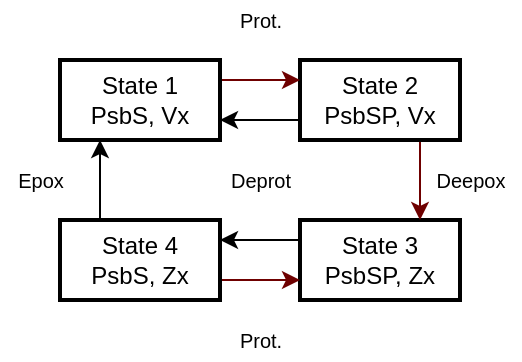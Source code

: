 <mxfile>
    <diagram id="dxLEJkFJyIN2nUp21KRl" name="Page-1">
        <mxGraphModel dx="473" dy="446" grid="1" gridSize="10" guides="1" tooltips="1" connect="1" arrows="1" fold="1" page="1" pageScale="1" pageWidth="280" pageHeight="200" background="#FFFFFF" math="0" shadow="0">
            <root>
                <mxCell id="0"/>
                <mxCell id="1" parent="0"/>
                <object label="" reaction="vLhcdeprotonation" id="11">
                    <mxCell style="edgeStyle=orthogonalEdgeStyle;rounded=0;orthogonalLoop=1;jettySize=auto;html=1;exitX=0;exitY=0.25;exitDx=0;exitDy=0;entryX=1;entryY=0.25;entryDx=0;entryDy=0;strokeColor=#000000;" parent="1" source="2" target="5" edge="1">
                        <mxGeometry relative="1" as="geometry"/>
                    </mxCell>
                </object>
                <mxCell id="2" value="State 3&lt;br&gt;PsbSP,&amp;nbsp;Zx" style="rounded=0;whiteSpace=wrap;html=1;strokeColor=#000000;strokeWidth=2;" parent="1" vertex="1">
                    <mxGeometry x="160" y="120" width="80" height="40" as="geometry"/>
                </mxCell>
                <object label="" reaction="vDeepox" id="7">
                    <mxCell style="edgeStyle=orthogonalEdgeStyle;rounded=0;orthogonalLoop=1;jettySize=auto;html=1;exitX=0.75;exitY=1;exitDx=0;exitDy=0;entryX=0.75;entryY=0;entryDx=0;entryDy=0;strokeColor=#6F0000;" parent="1" source="3" target="2" edge="1">
                        <mxGeometry relative="1" as="geometry"/>
                    </mxCell>
                </object>
                <object label="" reaction="vLhcdeprotonation" id="10">
                    <mxCell style="edgeStyle=orthogonalEdgeStyle;rounded=0;orthogonalLoop=1;jettySize=auto;html=1;exitX=0;exitY=0.75;exitDx=0;exitDy=0;entryX=1;entryY=0.75;entryDx=0;entryDy=0;strokeColor=#000000;" parent="1" source="3" target="4" edge="1">
                        <mxGeometry relative="1" as="geometry"/>
                    </mxCell>
                </object>
                <mxCell id="3" value="State 2&lt;br&gt;PsbSP,&amp;nbsp;Vx" style="rounded=0;whiteSpace=wrap;html=1;strokeColor=#000000;strokeWidth=2;" parent="1" vertex="1">
                    <mxGeometry x="160" y="40" width="80" height="40" as="geometry"/>
                </mxCell>
                <object label="" reaction="vLhcprotonation" id="6">
                    <mxCell style="edgeStyle=orthogonalEdgeStyle;rounded=0;orthogonalLoop=1;jettySize=auto;html=1;exitX=1;exitY=0.25;exitDx=0;exitDy=0;entryX=0;entryY=0.25;entryDx=0;entryDy=0;strokeColor=#6F0000;" parent="1" source="4" target="3" edge="1">
                        <mxGeometry relative="1" as="geometry"/>
                    </mxCell>
                </object>
                <mxCell id="4" value="State 1&lt;br&gt;PsbS,&amp;nbsp;Vx" style="rounded=0;whiteSpace=wrap;html=1;strokeColor=#000000;strokeWidth=2;" parent="1" vertex="1">
                    <mxGeometry x="40" y="40" width="80" height="40" as="geometry"/>
                </mxCell>
                <object label="" reaction="vLhcprotonation" id="8">
                    <mxCell style="edgeStyle=orthogonalEdgeStyle;rounded=0;orthogonalLoop=1;jettySize=auto;html=1;exitX=1;exitY=0.75;exitDx=0;exitDy=0;entryX=0;entryY=0.75;entryDx=0;entryDy=0;strokeColor=#6F0000;" parent="1" source="5" target="2" edge="1">
                        <mxGeometry relative="1" as="geometry"/>
                    </mxCell>
                </object>
                <object label="" reaction="vEpox" id="9">
                    <mxCell style="edgeStyle=orthogonalEdgeStyle;rounded=0;orthogonalLoop=1;jettySize=auto;html=1;exitX=0.25;exitY=0;exitDx=0;exitDy=0;entryX=0.25;entryY=1;entryDx=0;entryDy=0;strokeColor=#000000;" parent="1" source="5" target="4" edge="1">
                        <mxGeometry relative="1" as="geometry"/>
                    </mxCell>
                </object>
                <mxCell id="5" value="State 4&lt;br&gt;PsbS,&amp;nbsp;Zx" style="rounded=0;whiteSpace=wrap;html=1;strokeColor=#000000;strokeWidth=2;" parent="1" vertex="1">
                    <mxGeometry x="40" y="120" width="80" height="40" as="geometry"/>
                </mxCell>
                <mxCell id="13" value="Epox" style="text;html=1;align=center;verticalAlign=middle;resizable=0;points=[];autosize=1;fontSize=10;fontColor=#000000;" vertex="1" parent="1">
                    <mxGeometry x="10" y="90" width="40" height="20" as="geometry"/>
                </mxCell>
                <mxCell id="14" value="Deepox" style="text;html=1;align=center;verticalAlign=middle;resizable=0;points=[];autosize=1;fontSize=10;fontColor=#000000;" vertex="1" parent="1">
                    <mxGeometry x="220" y="90" width="50" height="20" as="geometry"/>
                </mxCell>
                <mxCell id="15" value="Prot." style="text;html=1;align=center;verticalAlign=middle;resizable=0;points=[];autosize=1;fontSize=10;fontColor=#000000;" vertex="1" parent="1">
                    <mxGeometry x="120" y="10" width="40" height="20" as="geometry"/>
                </mxCell>
                <mxCell id="16" value="Prot." style="text;html=1;align=center;verticalAlign=middle;resizable=0;points=[];autosize=1;fontSize=10;fontColor=#000000;" vertex="1" parent="1">
                    <mxGeometry x="120" y="170" width="40" height="20" as="geometry"/>
                </mxCell>
                <mxCell id="17" value="Deprot" style="text;html=1;align=center;verticalAlign=middle;resizable=0;points=[];autosize=1;fontSize=10;fontColor=#000000;" vertex="1" parent="1">
                    <mxGeometry x="115" y="90" width="50" height="20" as="geometry"/>
                </mxCell>
            </root>
        </mxGraphModel>
    </diagram>
</mxfile>
